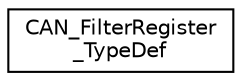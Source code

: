 digraph "Graphical Class Hierarchy"
{
 // LATEX_PDF_SIZE
  edge [fontname="Helvetica",fontsize="10",labelfontname="Helvetica",labelfontsize="10"];
  node [fontname="Helvetica",fontsize="10",shape=record];
  rankdir="LR";
  Node0 [label="CAN_FilterRegister\l_TypeDef",height=0.2,width=0.4,color="black", fillcolor="white", style="filled",URL="$struct_c_a_n___filter_register___type_def.html",tooltip="Controller Area Network FilterRegister."];
}
